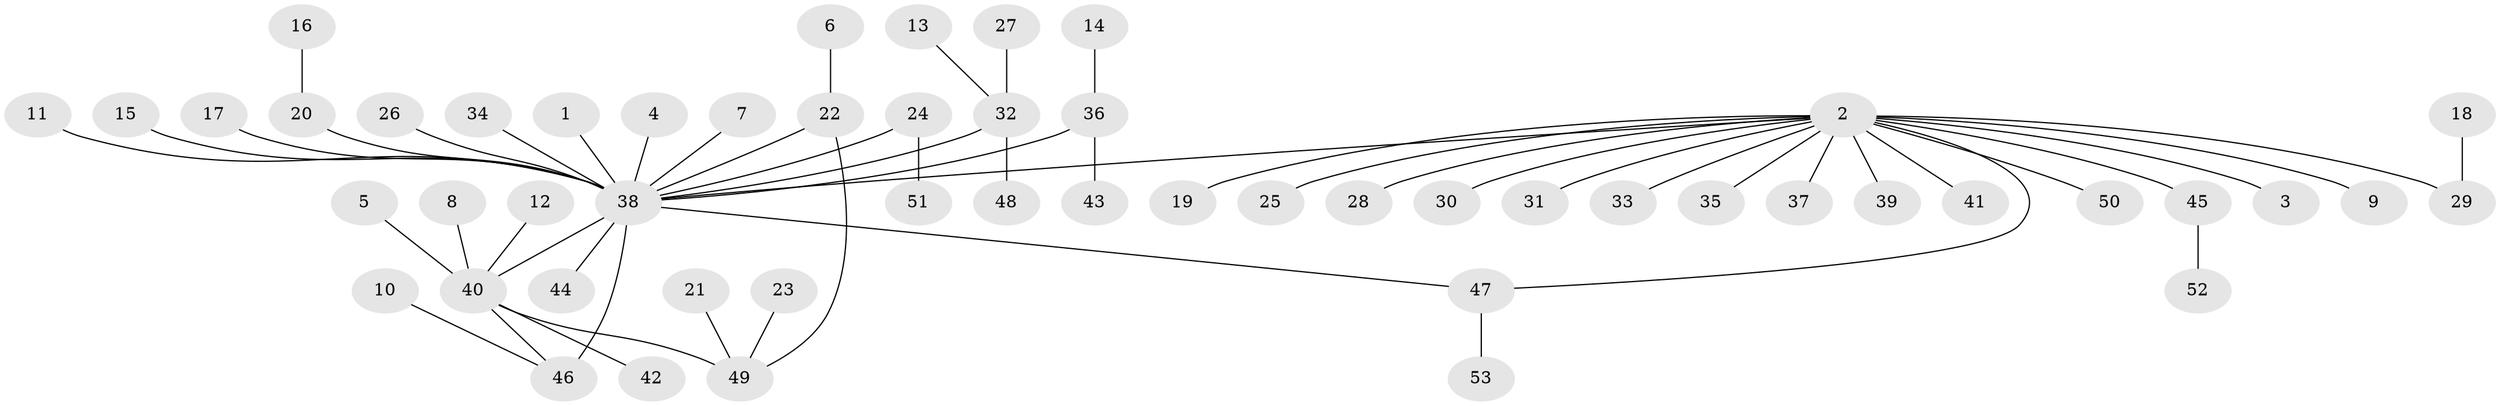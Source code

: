 // original degree distribution, {10: 0.009433962264150943, 12: 0.009433962264150943, 25: 0.009433962264150943, 2: 0.20754716981132076, 1: 0.6037735849056604, 4: 0.02830188679245283, 6: 0.009433962264150943, 3: 0.07547169811320754, 11: 0.009433962264150943, 5: 0.03773584905660377}
// Generated by graph-tools (version 1.1) at 2025/26/03/09/25 03:26:03]
// undirected, 53 vertices, 55 edges
graph export_dot {
graph [start="1"]
  node [color=gray90,style=filled];
  1;
  2;
  3;
  4;
  5;
  6;
  7;
  8;
  9;
  10;
  11;
  12;
  13;
  14;
  15;
  16;
  17;
  18;
  19;
  20;
  21;
  22;
  23;
  24;
  25;
  26;
  27;
  28;
  29;
  30;
  31;
  32;
  33;
  34;
  35;
  36;
  37;
  38;
  39;
  40;
  41;
  42;
  43;
  44;
  45;
  46;
  47;
  48;
  49;
  50;
  51;
  52;
  53;
  1 -- 38 [weight=1.0];
  2 -- 3 [weight=1.0];
  2 -- 9 [weight=1.0];
  2 -- 19 [weight=1.0];
  2 -- 25 [weight=1.0];
  2 -- 28 [weight=1.0];
  2 -- 29 [weight=2.0];
  2 -- 30 [weight=1.0];
  2 -- 31 [weight=1.0];
  2 -- 33 [weight=1.0];
  2 -- 35 [weight=1.0];
  2 -- 37 [weight=1.0];
  2 -- 38 [weight=1.0];
  2 -- 39 [weight=1.0];
  2 -- 41 [weight=1.0];
  2 -- 45 [weight=1.0];
  2 -- 47 [weight=1.0];
  2 -- 50 [weight=1.0];
  4 -- 38 [weight=1.0];
  5 -- 40 [weight=1.0];
  6 -- 22 [weight=1.0];
  7 -- 38 [weight=1.0];
  8 -- 40 [weight=1.0];
  10 -- 46 [weight=1.0];
  11 -- 38 [weight=1.0];
  12 -- 40 [weight=1.0];
  13 -- 32 [weight=1.0];
  14 -- 36 [weight=1.0];
  15 -- 38 [weight=1.0];
  16 -- 20 [weight=1.0];
  17 -- 38 [weight=1.0];
  18 -- 29 [weight=1.0];
  20 -- 38 [weight=1.0];
  21 -- 49 [weight=1.0];
  22 -- 38 [weight=1.0];
  22 -- 49 [weight=1.0];
  23 -- 49 [weight=1.0];
  24 -- 38 [weight=1.0];
  24 -- 51 [weight=1.0];
  26 -- 38 [weight=1.0];
  27 -- 32 [weight=1.0];
  32 -- 38 [weight=1.0];
  32 -- 48 [weight=1.0];
  34 -- 38 [weight=1.0];
  36 -- 38 [weight=2.0];
  36 -- 43 [weight=1.0];
  38 -- 40 [weight=1.0];
  38 -- 44 [weight=1.0];
  38 -- 46 [weight=4.0];
  38 -- 47 [weight=1.0];
  40 -- 42 [weight=1.0];
  40 -- 46 [weight=1.0];
  40 -- 49 [weight=2.0];
  45 -- 52 [weight=1.0];
  47 -- 53 [weight=1.0];
}
